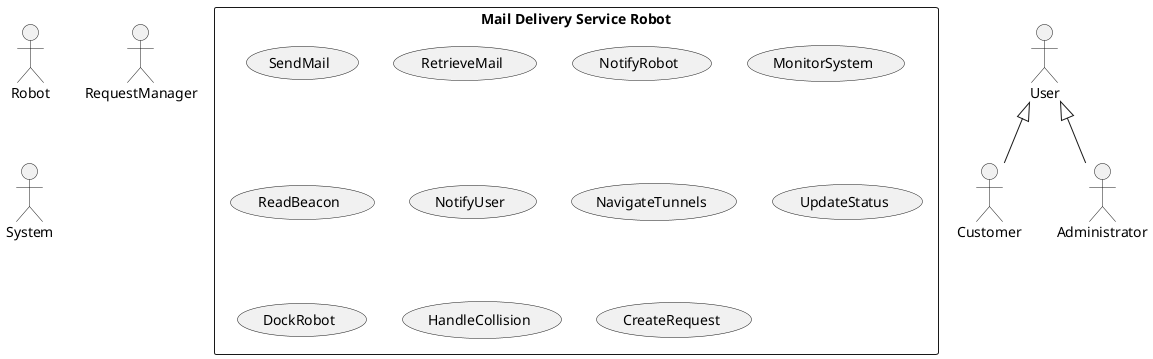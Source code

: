 @@startuml
actor Customer
actor Robot
actor RequestManager
actor System
User <|-- Administrator
User <|-- Customer


rectangle Mail<U+0020>Delivery<U+0020>Service<U+0020>Robot {
    usecase SendMail
    usecase RetrieveMail
    usecase NotifyRobot
    usecase MonitorSystem
    usecase ReadBeacon
    usecase NotifyUser
    usecase NavigateTunnels
    usecase UpdateStatus
    usecase DockRobot
    usecase HandleCollision
    usecase CreateRequest
    usecase NotifyUser
}
@@enduml